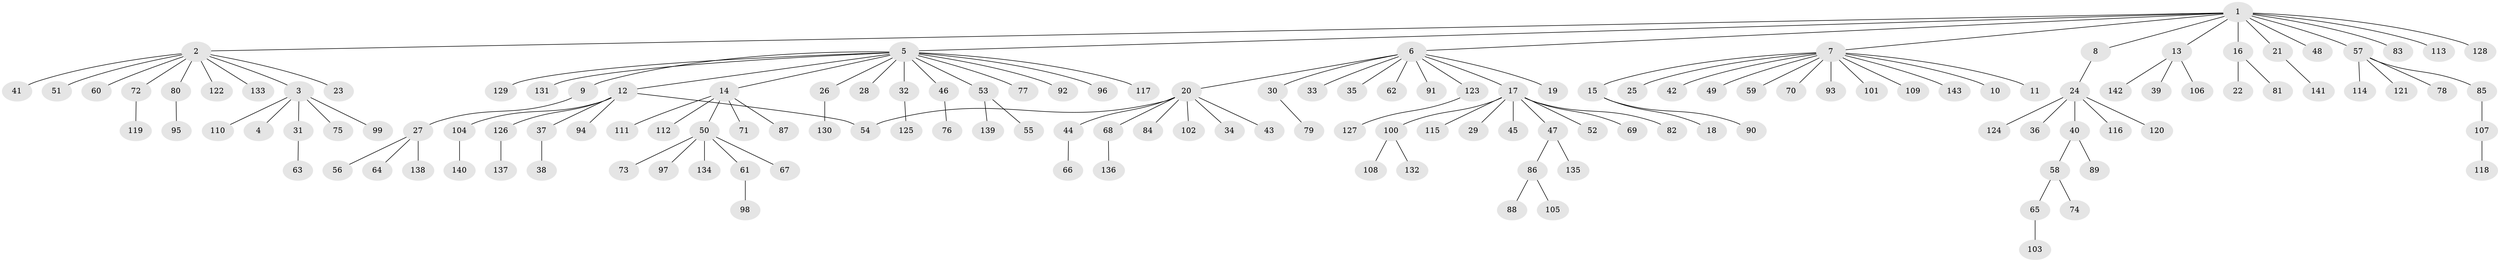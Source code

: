 // Generated by graph-tools (version 1.1) at 2025/49/03/09/25 03:49:53]
// undirected, 143 vertices, 143 edges
graph export_dot {
graph [start="1"]
  node [color=gray90,style=filled];
  1;
  2;
  3;
  4;
  5;
  6;
  7;
  8;
  9;
  10;
  11;
  12;
  13;
  14;
  15;
  16;
  17;
  18;
  19;
  20;
  21;
  22;
  23;
  24;
  25;
  26;
  27;
  28;
  29;
  30;
  31;
  32;
  33;
  34;
  35;
  36;
  37;
  38;
  39;
  40;
  41;
  42;
  43;
  44;
  45;
  46;
  47;
  48;
  49;
  50;
  51;
  52;
  53;
  54;
  55;
  56;
  57;
  58;
  59;
  60;
  61;
  62;
  63;
  64;
  65;
  66;
  67;
  68;
  69;
  70;
  71;
  72;
  73;
  74;
  75;
  76;
  77;
  78;
  79;
  80;
  81;
  82;
  83;
  84;
  85;
  86;
  87;
  88;
  89;
  90;
  91;
  92;
  93;
  94;
  95;
  96;
  97;
  98;
  99;
  100;
  101;
  102;
  103;
  104;
  105;
  106;
  107;
  108;
  109;
  110;
  111;
  112;
  113;
  114;
  115;
  116;
  117;
  118;
  119;
  120;
  121;
  122;
  123;
  124;
  125;
  126;
  127;
  128;
  129;
  130;
  131;
  132;
  133;
  134;
  135;
  136;
  137;
  138;
  139;
  140;
  141;
  142;
  143;
  1 -- 2;
  1 -- 5;
  1 -- 6;
  1 -- 7;
  1 -- 8;
  1 -- 13;
  1 -- 16;
  1 -- 21;
  1 -- 48;
  1 -- 57;
  1 -- 83;
  1 -- 113;
  1 -- 128;
  2 -- 3;
  2 -- 23;
  2 -- 41;
  2 -- 51;
  2 -- 60;
  2 -- 72;
  2 -- 80;
  2 -- 122;
  2 -- 133;
  3 -- 4;
  3 -- 31;
  3 -- 75;
  3 -- 99;
  3 -- 110;
  5 -- 9;
  5 -- 12;
  5 -- 14;
  5 -- 26;
  5 -- 28;
  5 -- 32;
  5 -- 46;
  5 -- 53;
  5 -- 77;
  5 -- 92;
  5 -- 96;
  5 -- 117;
  5 -- 129;
  5 -- 131;
  6 -- 17;
  6 -- 19;
  6 -- 20;
  6 -- 30;
  6 -- 33;
  6 -- 35;
  6 -- 62;
  6 -- 91;
  6 -- 123;
  7 -- 10;
  7 -- 11;
  7 -- 15;
  7 -- 25;
  7 -- 42;
  7 -- 49;
  7 -- 59;
  7 -- 70;
  7 -- 93;
  7 -- 101;
  7 -- 109;
  7 -- 143;
  8 -- 24;
  9 -- 27;
  12 -- 37;
  12 -- 54;
  12 -- 94;
  12 -- 104;
  12 -- 126;
  13 -- 39;
  13 -- 106;
  13 -- 142;
  14 -- 50;
  14 -- 71;
  14 -- 87;
  14 -- 111;
  14 -- 112;
  15 -- 18;
  15 -- 90;
  16 -- 22;
  16 -- 81;
  17 -- 29;
  17 -- 45;
  17 -- 47;
  17 -- 52;
  17 -- 69;
  17 -- 82;
  17 -- 100;
  17 -- 115;
  20 -- 34;
  20 -- 43;
  20 -- 44;
  20 -- 54;
  20 -- 68;
  20 -- 84;
  20 -- 102;
  21 -- 141;
  24 -- 36;
  24 -- 40;
  24 -- 116;
  24 -- 120;
  24 -- 124;
  26 -- 130;
  27 -- 56;
  27 -- 64;
  27 -- 138;
  30 -- 79;
  31 -- 63;
  32 -- 125;
  37 -- 38;
  40 -- 58;
  40 -- 89;
  44 -- 66;
  46 -- 76;
  47 -- 86;
  47 -- 135;
  50 -- 61;
  50 -- 67;
  50 -- 73;
  50 -- 97;
  50 -- 134;
  53 -- 55;
  53 -- 139;
  57 -- 78;
  57 -- 85;
  57 -- 114;
  57 -- 121;
  58 -- 65;
  58 -- 74;
  61 -- 98;
  65 -- 103;
  68 -- 136;
  72 -- 119;
  80 -- 95;
  85 -- 107;
  86 -- 88;
  86 -- 105;
  100 -- 108;
  100 -- 132;
  104 -- 140;
  107 -- 118;
  123 -- 127;
  126 -- 137;
}
